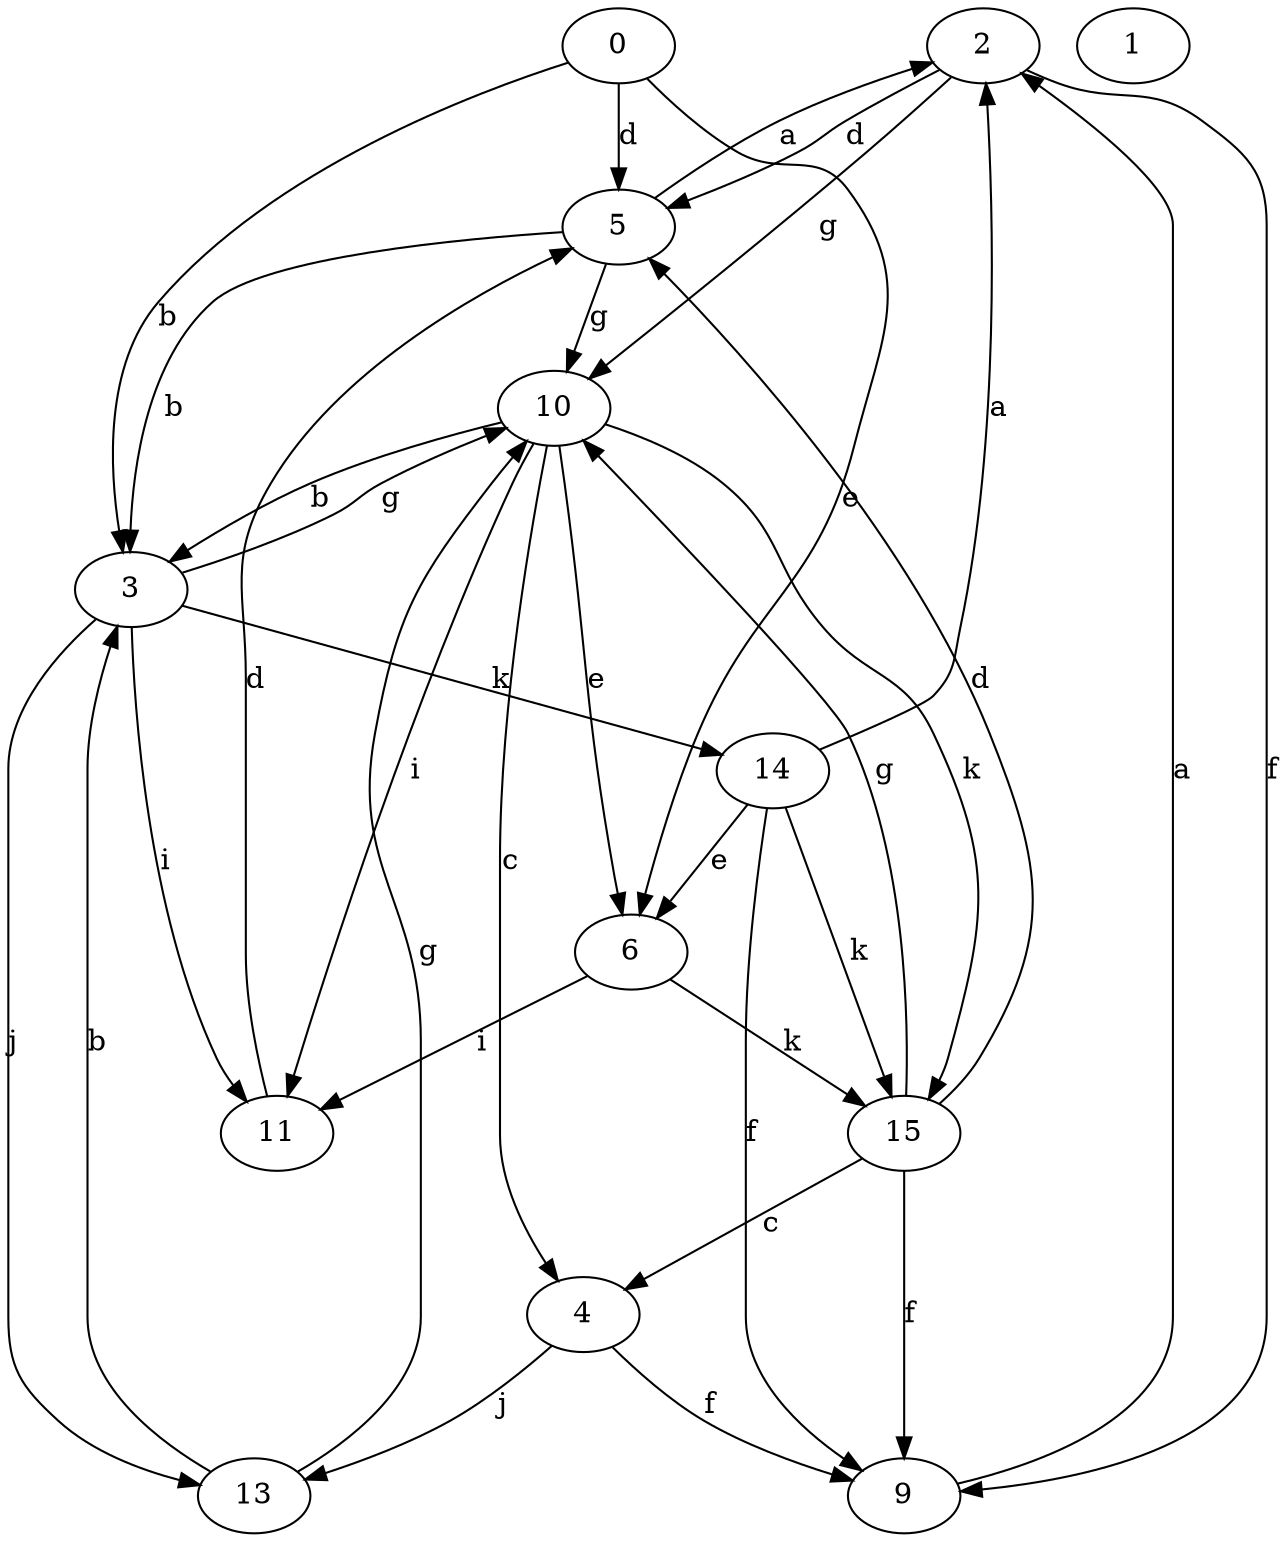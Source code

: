 strict digraph  {
2;
3;
4;
5;
6;
0;
9;
10;
11;
13;
1;
14;
15;
2 -> 5  [label=d];
2 -> 9  [label=f];
2 -> 10  [label=g];
3 -> 10  [label=g];
3 -> 11  [label=i];
3 -> 13  [label=j];
3 -> 14  [label=k];
4 -> 9  [label=f];
4 -> 13  [label=j];
5 -> 2  [label=a];
5 -> 3  [label=b];
5 -> 10  [label=g];
6 -> 11  [label=i];
6 -> 15  [label=k];
0 -> 3  [label=b];
0 -> 5  [label=d];
0 -> 6  [label=e];
9 -> 2  [label=a];
10 -> 3  [label=b];
10 -> 4  [label=c];
10 -> 6  [label=e];
10 -> 11  [label=i];
10 -> 15  [label=k];
11 -> 5  [label=d];
13 -> 3  [label=b];
13 -> 10  [label=g];
14 -> 2  [label=a];
14 -> 6  [label=e];
14 -> 9  [label=f];
14 -> 15  [label=k];
15 -> 4  [label=c];
15 -> 5  [label=d];
15 -> 9  [label=f];
15 -> 10  [label=g];
}
